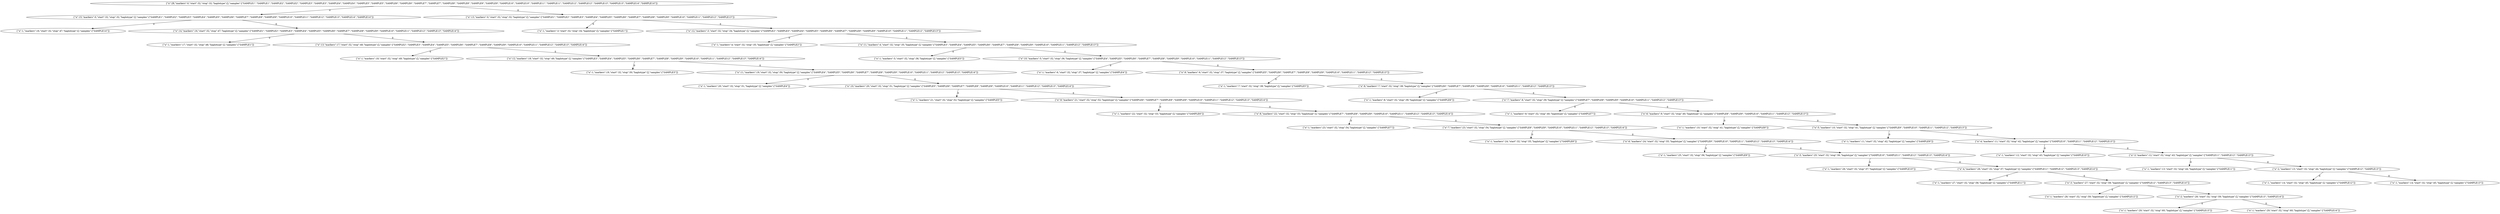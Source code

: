digraph {
    0 [ label = "{\"n\":28,\"markers\":0,\"start\":32,\"stop\":32,\"haplotype\":[],\"samples\":[\"SAMPLE1\",\"SAMPLE1\",\"SAMPLE2\",\"SAMPLE2\",\"SAMPLE3\",\"SAMPLE3\",\"SAMPLE4\",\"SAMPLE4\",\"SAMPLE5\",\"SAMPLE5\",\"SAMPLE6\",\"SAMPLE6\",\"SAMPLE7\",\"SAMPLE7\",\"SAMPLE8\",\"SAMPLE8\",\"SAMPLE9\",\"SAMPLE9\",\"SAMPLE10\",\"SAMPLE10\",\"SAMPLE11\",\"SAMPLE11\",\"SAMPLE12\",\"SAMPLE12\",\"SAMPLE13\",\"SAMPLE13\",\"SAMPLE14\",\"SAMPLE14\"]}" ]
    1 [ label = "{\"n\":15,\"markers\":0,\"start\":32,\"stop\":32,\"haplotype\":[],\"samples\":[\"SAMPLE1\",\"SAMPLE2\",\"SAMPLE3\",\"SAMPLE4\",\"SAMPLE5\",\"SAMPLE6\",\"SAMPLE7\",\"SAMPLE8\",\"SAMPLE9\",\"SAMPLE10\",\"SAMPLE11\",\"SAMPLE12\",\"SAMPLE13\",\"SAMPLE14\",\"SAMPLE14\"]}" ]
    2 [ label = "{\"n\":1,\"markers\":16,\"start\":32,\"stop\":47,\"haplotype\":[],\"samples\":[\"SAMPLE14\"]}" ]
    3 [ label = "{\"n\":14,\"markers\":16,\"start\":32,\"stop\":47,\"haplotype\":[],\"samples\":[\"SAMPLE1\",\"SAMPLE2\",\"SAMPLE3\",\"SAMPLE4\",\"SAMPLE5\",\"SAMPLE6\",\"SAMPLE7\",\"SAMPLE8\",\"SAMPLE9\",\"SAMPLE10\",\"SAMPLE11\",\"SAMPLE12\",\"SAMPLE13\",\"SAMPLE14\"]}" ]
    4 [ label = "{\"n\":1,\"markers\":17,\"start\":32,\"stop\":48,\"haplotype\":[],\"samples\":[\"SAMPLE1\"]}" ]
    5 [ label = "{\"n\":13,\"markers\":17,\"start\":32,\"stop\":48,\"haplotype\":[],\"samples\":[\"SAMPLE2\",\"SAMPLE3\",\"SAMPLE4\",\"SAMPLE5\",\"SAMPLE6\",\"SAMPLE7\",\"SAMPLE8\",\"SAMPLE9\",\"SAMPLE10\",\"SAMPLE11\",\"SAMPLE12\",\"SAMPLE13\",\"SAMPLE14\"]}" ]
    6 [ label = "{\"n\":1,\"markers\":18,\"start\":32,\"stop\":49,\"haplotype\":[],\"samples\":[\"SAMPLE2\"]}" ]
    7 [ label = "{\"n\":12,\"markers\":18,\"start\":32,\"stop\":49,\"haplotype\":[],\"samples\":[\"SAMPLE3\",\"SAMPLE4\",\"SAMPLE5\",\"SAMPLE6\",\"SAMPLE7\",\"SAMPLE8\",\"SAMPLE9\",\"SAMPLE10\",\"SAMPLE11\",\"SAMPLE12\",\"SAMPLE13\",\"SAMPLE14\"]}" ]
    8 [ label = "{\"n\":1,\"markers\":19,\"start\":32,\"stop\":50,\"haplotype\":[],\"samples\":[\"SAMPLE3\"]}" ]
    9 [ label = "{\"n\":11,\"markers\":19,\"start\":32,\"stop\":50,\"haplotype\":[],\"samples\":[\"SAMPLE4\",\"SAMPLE5\",\"SAMPLE6\",\"SAMPLE7\",\"SAMPLE8\",\"SAMPLE9\",\"SAMPLE10\",\"SAMPLE11\",\"SAMPLE12\",\"SAMPLE13\",\"SAMPLE14\"]}" ]
    10 [ label = "{\"n\":1,\"markers\":20,\"start\":32,\"stop\":51,\"haplotype\":[],\"samples\":[\"SAMPLE4\"]}" ]
    11 [ label = "{\"n\":10,\"markers\":20,\"start\":32,\"stop\":51,\"haplotype\":[],\"samples\":[\"SAMPLE5\",\"SAMPLE6\",\"SAMPLE7\",\"SAMPLE8\",\"SAMPLE9\",\"SAMPLE10\",\"SAMPLE11\",\"SAMPLE12\",\"SAMPLE13\",\"SAMPLE14\"]}" ]
    12 [ label = "{\"n\":1,\"markers\":21,\"start\":32,\"stop\":52,\"haplotype\":[],\"samples\":[\"SAMPLE5\"]}" ]
    13 [ label = "{\"n\":9,\"markers\":21,\"start\":32,\"stop\":52,\"haplotype\":[],\"samples\":[\"SAMPLE6\",\"SAMPLE7\",\"SAMPLE8\",\"SAMPLE9\",\"SAMPLE10\",\"SAMPLE11\",\"SAMPLE12\",\"SAMPLE13\",\"SAMPLE14\"]}" ]
    14 [ label = "{\"n\":1,\"markers\":22,\"start\":32,\"stop\":53,\"haplotype\":[],\"samples\":[\"SAMPLE6\"]}" ]
    15 [ label = "{\"n\":8,\"markers\":22,\"start\":32,\"stop\":53,\"haplotype\":[],\"samples\":[\"SAMPLE7\",\"SAMPLE8\",\"SAMPLE9\",\"SAMPLE10\",\"SAMPLE11\",\"SAMPLE12\",\"SAMPLE13\",\"SAMPLE14\"]}" ]
    16 [ label = "{\"n\":1,\"markers\":23,\"start\":32,\"stop\":54,\"haplotype\":[],\"samples\":[\"SAMPLE7\"]}" ]
    17 [ label = "{\"n\":7,\"markers\":23,\"start\":32,\"stop\":54,\"haplotype\":[],\"samples\":[\"SAMPLE8\",\"SAMPLE9\",\"SAMPLE10\",\"SAMPLE11\",\"SAMPLE12\",\"SAMPLE13\",\"SAMPLE14\"]}" ]
    18 [ label = "{\"n\":1,\"markers\":24,\"start\":32,\"stop\":55,\"haplotype\":[],\"samples\":[\"SAMPLE8\"]}" ]
    19 [ label = "{\"n\":6,\"markers\":24,\"start\":32,\"stop\":55,\"haplotype\":[],\"samples\":[\"SAMPLE9\",\"SAMPLE10\",\"SAMPLE11\",\"SAMPLE12\",\"SAMPLE13\",\"SAMPLE14\"]}" ]
    20 [ label = "{\"n\":1,\"markers\":25,\"start\":32,\"stop\":56,\"haplotype\":[],\"samples\":[\"SAMPLE9\"]}" ]
    21 [ label = "{\"n\":5,\"markers\":25,\"start\":32,\"stop\":56,\"haplotype\":[],\"samples\":[\"SAMPLE10\",\"SAMPLE11\",\"SAMPLE12\",\"SAMPLE13\",\"SAMPLE14\"]}" ]
    22 [ label = "{\"n\":1,\"markers\":26,\"start\":32,\"stop\":57,\"haplotype\":[],\"samples\":[\"SAMPLE10\"]}" ]
    23 [ label = "{\"n\":4,\"markers\":26,\"start\":32,\"stop\":57,\"haplotype\":[],\"samples\":[\"SAMPLE11\",\"SAMPLE12\",\"SAMPLE13\",\"SAMPLE14\"]}" ]
    24 [ label = "{\"n\":1,\"markers\":27,\"start\":32,\"stop\":58,\"haplotype\":[],\"samples\":[\"SAMPLE11\"]}" ]
    25 [ label = "{\"n\":3,\"markers\":27,\"start\":32,\"stop\":58,\"haplotype\":[],\"samples\":[\"SAMPLE12\",\"SAMPLE13\",\"SAMPLE14\"]}" ]
    26 [ label = "{\"n\":1,\"markers\":28,\"start\":32,\"stop\":59,\"haplotype\":[],\"samples\":[\"SAMPLE12\"]}" ]
    27 [ label = "{\"n\":2,\"markers\":28,\"start\":32,\"stop\":59,\"haplotype\":[],\"samples\":[\"SAMPLE13\",\"SAMPLE14\"]}" ]
    28 [ label = "{\"n\":1,\"markers\":29,\"start\":32,\"stop\":60,\"haplotype\":[],\"samples\":[\"SAMPLE13\"]}" ]
    29 [ label = "{\"n\":1,\"markers\":29,\"start\":32,\"stop\":60,\"haplotype\":[],\"samples\":[\"SAMPLE14\"]}" ]
    30 [ label = "{\"n\":13,\"markers\":0,\"start\":32,\"stop\":32,\"haplotype\":[],\"samples\":[\"SAMPLE1\",\"SAMPLE2\",\"SAMPLE3\",\"SAMPLE4\",\"SAMPLE5\",\"SAMPLE6\",\"SAMPLE7\",\"SAMPLE8\",\"SAMPLE9\",\"SAMPLE10\",\"SAMPLE11\",\"SAMPLE12\",\"SAMPLE13\"]}" ]
    31 [ label = "{\"n\":1,\"markers\":3,\"start\":32,\"stop\":34,\"haplotype\":[],\"samples\":[\"SAMPLE1\"]}" ]
    32 [ label = "{\"n\":12,\"markers\":3,\"start\":32,\"stop\":34,\"haplotype\":[],\"samples\":[\"SAMPLE2\",\"SAMPLE3\",\"SAMPLE4\",\"SAMPLE5\",\"SAMPLE6\",\"SAMPLE7\",\"SAMPLE8\",\"SAMPLE9\",\"SAMPLE10\",\"SAMPLE11\",\"SAMPLE12\",\"SAMPLE13\"]}" ]
    33 [ label = "{\"n\":1,\"markers\":4,\"start\":32,\"stop\":35,\"haplotype\":[],\"samples\":[\"SAMPLE2\"]}" ]
    34 [ label = "{\"n\":11,\"markers\":4,\"start\":32,\"stop\":35,\"haplotype\":[],\"samples\":[\"SAMPLE3\",\"SAMPLE4\",\"SAMPLE5\",\"SAMPLE6\",\"SAMPLE7\",\"SAMPLE8\",\"SAMPLE9\",\"SAMPLE10\",\"SAMPLE11\",\"SAMPLE12\",\"SAMPLE13\"]}" ]
    35 [ label = "{\"n\":1,\"markers\":5,\"start\":32,\"stop\":36,\"haplotype\":[],\"samples\":[\"SAMPLE3\"]}" ]
    36 [ label = "{\"n\":10,\"markers\":5,\"start\":32,\"stop\":36,\"haplotype\":[],\"samples\":[\"SAMPLE4\",\"SAMPLE5\",\"SAMPLE6\",\"SAMPLE7\",\"SAMPLE8\",\"SAMPLE9\",\"SAMPLE10\",\"SAMPLE11\",\"SAMPLE12\",\"SAMPLE13\"]}" ]
    37 [ label = "{\"n\":1,\"markers\":6,\"start\":32,\"stop\":37,\"haplotype\":[],\"samples\":[\"SAMPLE4\"]}" ]
    38 [ label = "{\"n\":9,\"markers\":6,\"start\":32,\"stop\":37,\"haplotype\":[],\"samples\":[\"SAMPLE5\",\"SAMPLE6\",\"SAMPLE7\",\"SAMPLE8\",\"SAMPLE9\",\"SAMPLE10\",\"SAMPLE11\",\"SAMPLE12\",\"SAMPLE13\"]}" ]
    39 [ label = "{\"n\":1,\"markers\":7,\"start\":32,\"stop\":38,\"haplotype\":[],\"samples\":[\"SAMPLE5\"]}" ]
    40 [ label = "{\"n\":8,\"markers\":7,\"start\":32,\"stop\":38,\"haplotype\":[],\"samples\":[\"SAMPLE6\",\"SAMPLE7\",\"SAMPLE8\",\"SAMPLE9\",\"SAMPLE10\",\"SAMPLE11\",\"SAMPLE12\",\"SAMPLE13\"]}" ]
    41 [ label = "{\"n\":1,\"markers\":8,\"start\":32,\"stop\":39,\"haplotype\":[],\"samples\":[\"SAMPLE6\"]}" ]
    42 [ label = "{\"n\":7,\"markers\":8,\"start\":32,\"stop\":39,\"haplotype\":[],\"samples\":[\"SAMPLE7\",\"SAMPLE8\",\"SAMPLE9\",\"SAMPLE10\",\"SAMPLE11\",\"SAMPLE12\",\"SAMPLE13\"]}" ]
    43 [ label = "{\"n\":1,\"markers\":9,\"start\":32,\"stop\":40,\"haplotype\":[],\"samples\":[\"SAMPLE7\"]}" ]
    44 [ label = "{\"n\":6,\"markers\":9,\"start\":32,\"stop\":40,\"haplotype\":[],\"samples\":[\"SAMPLE8\",\"SAMPLE9\",\"SAMPLE10\",\"SAMPLE11\",\"SAMPLE12\",\"SAMPLE13\"]}" ]
    45 [ label = "{\"n\":1,\"markers\":10,\"start\":32,\"stop\":41,\"haplotype\":[],\"samples\":[\"SAMPLE8\"]}" ]
    46 [ label = "{\"n\":5,\"markers\":10,\"start\":32,\"stop\":41,\"haplotype\":[],\"samples\":[\"SAMPLE9\",\"SAMPLE10\",\"SAMPLE11\",\"SAMPLE12\",\"SAMPLE13\"]}" ]
    47 [ label = "{\"n\":1,\"markers\":11,\"start\":32,\"stop\":42,\"haplotype\":[],\"samples\":[\"SAMPLE9\"]}" ]
    48 [ label = "{\"n\":4,\"markers\":11,\"start\":32,\"stop\":42,\"haplotype\":[],\"samples\":[\"SAMPLE10\",\"SAMPLE11\",\"SAMPLE12\",\"SAMPLE13\"]}" ]
    49 [ label = "{\"n\":1,\"markers\":12,\"start\":32,\"stop\":43,\"haplotype\":[],\"samples\":[\"SAMPLE10\"]}" ]
    50 [ label = "{\"n\":3,\"markers\":12,\"start\":32,\"stop\":43,\"haplotype\":[],\"samples\":[\"SAMPLE11\",\"SAMPLE12\",\"SAMPLE13\"]}" ]
    51 [ label = "{\"n\":1,\"markers\":13,\"start\":32,\"stop\":44,\"haplotype\":[],\"samples\":[\"SAMPLE11\"]}" ]
    52 [ label = "{\"n\":2,\"markers\":13,\"start\":32,\"stop\":44,\"haplotype\":[],\"samples\":[\"SAMPLE12\",\"SAMPLE13\"]}" ]
    53 [ label = "{\"n\":1,\"markers\":14,\"start\":32,\"stop\":45,\"haplotype\":[],\"samples\":[\"SAMPLE12\"]}" ]
    54 [ label = "{\"n\":1,\"markers\":14,\"start\":32,\"stop\":45,\"haplotype\":[],\"samples\":[\"SAMPLE13\"]}" ]
    0 -> 1 [ label = "0" ]
    1 -> 2 [ label = "0" ]
    1 -> 3 [ label = "0" ]
    3 -> 4 [ label = "0" ]
    3 -> 5 [ label = "0" ]
    5 -> 6 [ label = "0" ]
    5 -> 7 [ label = "0" ]
    7 -> 8 [ label = "0" ]
    7 -> 9 [ label = "0" ]
    9 -> 10 [ label = "0" ]
    9 -> 11 [ label = "0" ]
    11 -> 12 [ label = "0" ]
    11 -> 13 [ label = "0" ]
    13 -> 14 [ label = "0" ]
    13 -> 15 [ label = "0" ]
    15 -> 16 [ label = "0" ]
    15 -> 17 [ label = "0" ]
    17 -> 18 [ label = "0" ]
    17 -> 19 [ label = "0" ]
    19 -> 20 [ label = "0" ]
    19 -> 21 [ label = "0" ]
    21 -> 22 [ label = "0" ]
    21 -> 23 [ label = "0" ]
    23 -> 24 [ label = "0" ]
    23 -> 25 [ label = "0" ]
    25 -> 26 [ label = "0" ]
    25 -> 27 [ label = "0" ]
    27 -> 28 [ label = "0" ]
    27 -> 29 [ label = "0" ]
    0 -> 30 [ label = "0" ]
    30 -> 31 [ label = "0" ]
    30 -> 32 [ label = "0" ]
    32 -> 33 [ label = "0" ]
    32 -> 34 [ label = "0" ]
    34 -> 35 [ label = "0" ]
    34 -> 36 [ label = "0" ]
    36 -> 37 [ label = "0" ]
    36 -> 38 [ label = "0" ]
    38 -> 39 [ label = "0" ]
    38 -> 40 [ label = "0" ]
    40 -> 41 [ label = "0" ]
    40 -> 42 [ label = "0" ]
    42 -> 43 [ label = "0" ]
    42 -> 44 [ label = "0" ]
    44 -> 45 [ label = "0" ]
    44 -> 46 [ label = "0" ]
    46 -> 47 [ label = "0" ]
    46 -> 48 [ label = "0" ]
    48 -> 49 [ label = "0" ]
    48 -> 50 [ label = "0" ]
    50 -> 51 [ label = "0" ]
    50 -> 52 [ label = "0" ]
    52 -> 53 [ label = "0" ]
    52 -> 54 [ label = "0" ]
}

